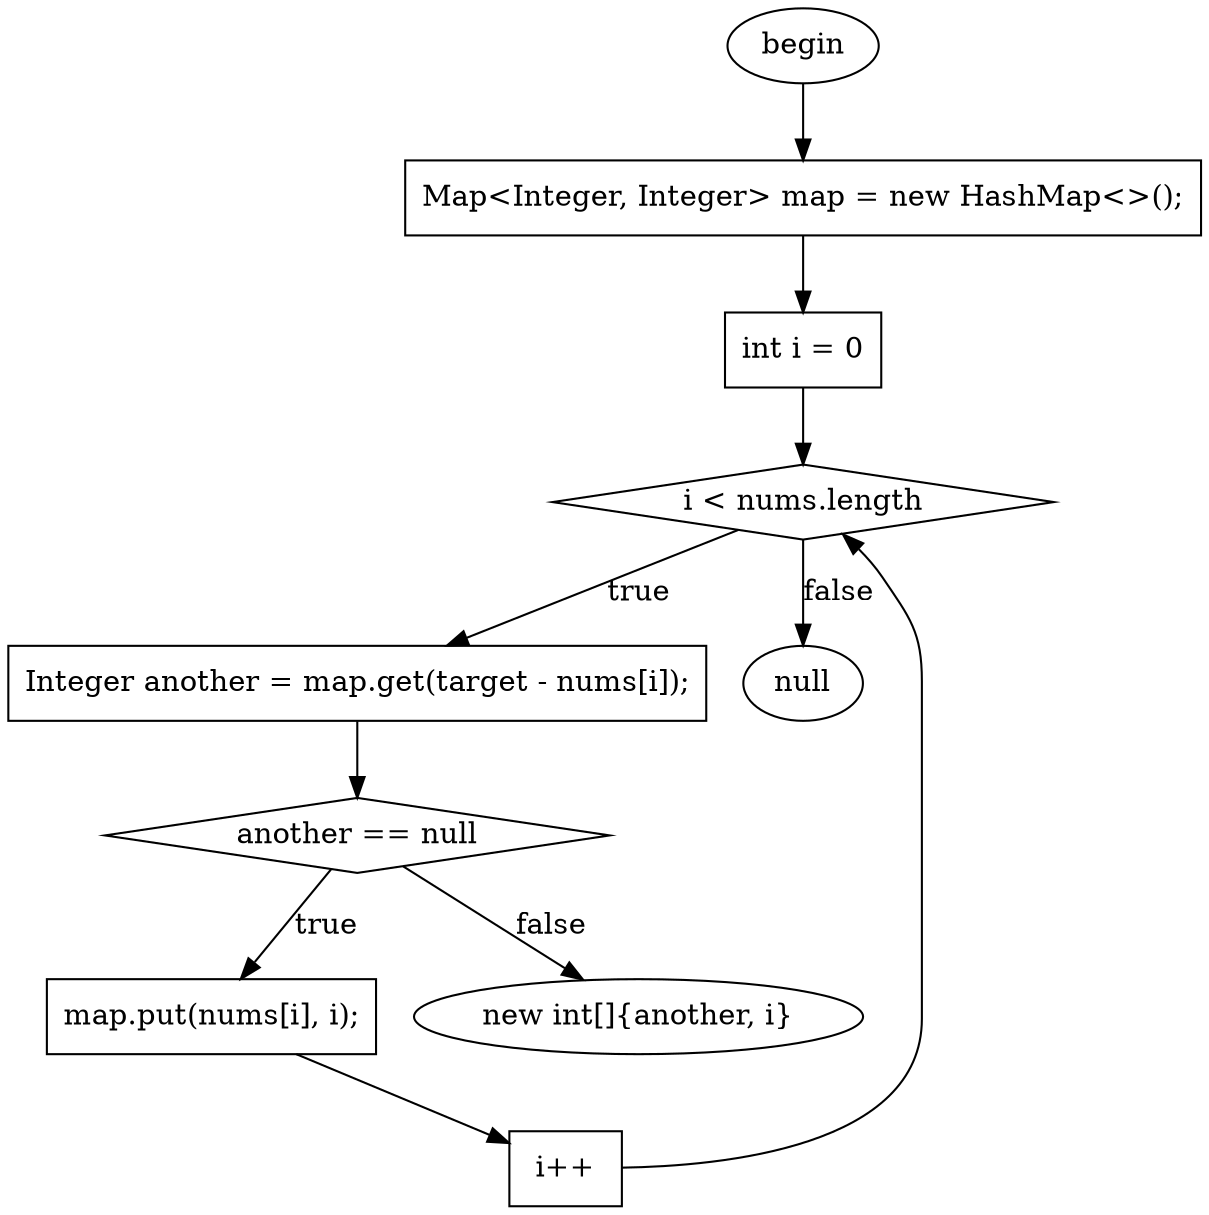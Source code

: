 digraph G{
F0T0[ shape=ellipse, label="begin", style="filled", fillcolor="white"]
F45T88[ shape=box, label="Map\<Integer, Integer\> map = new HashMap\<\>();", style="filled", fillcolor="white"]
F94T308[ shape=box, label="int i = 0", style="filled", fillcolor="white"]
F110T124[ shape=diamond, label="i \< nums.length", style="filled", fillcolor="white"]
F140T183[ shape=box, label="Integer another = map.get(target - nums[i]);", style="filled", fillcolor="white"]
F191T302[ shape=diamond, label="another == null", style="filled", fillcolor="white"]
F222T241[ shape=box, label="map.put(nums[i], i);", style="filled", fillcolor="white"]
F266T294[ shape=ellipse, label="new int[]{another, i}", style="filled", fillcolor="white"]
F127T129[ shape=box, label="i++", style="filled", fillcolor="white"]
F314T325[ shape=ellipse, label="null", style="filled", fillcolor="white"]
F0T0 -> F45T88
F45T88 -> F94T308
F140T183 -> F191T302
F110T124 -> F140T183[label="true"]
F191T302 -> F222T241[label="true"]
F191T302 -> F266T294[label="false"]
F94T308 -> F110T124
F127T129 -> F110T124
F110T124 -> F314T325[label="false"]
F222T241 -> F127T129
}
